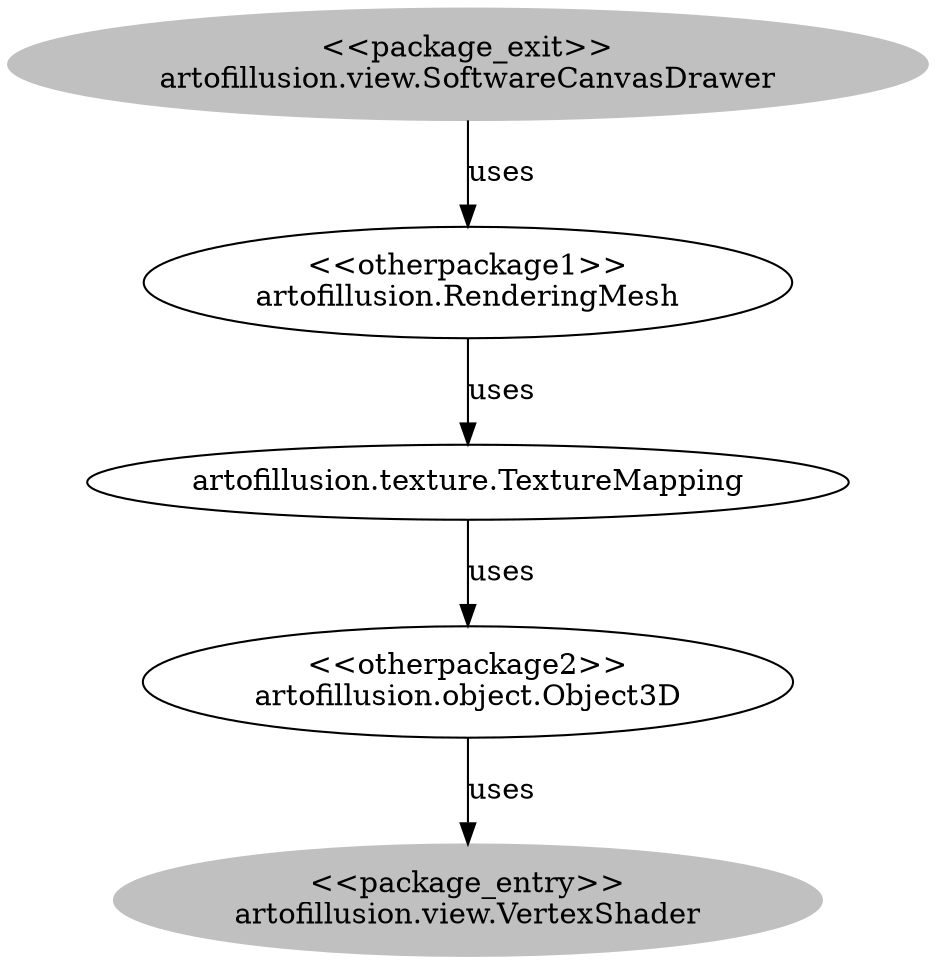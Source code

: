 digraph cd {
	artofillusion_view_SoftwareCanvasDrawer [label="<<package_exit>>
artofillusion.view.SoftwareCanvasDrawer",style=filled,color="grey"];
	artofillusion_view_VertexShader [label="<<package_entry>>
artofillusion.view.VertexShader",style=filled,color="grey"];
	artofillusion_RenderingMesh [label="<<otherpackage1>>
artofillusion.RenderingMesh"];
	artofillusion_object_Object3D [label="<<otherpackage2>>
artofillusion.object.Object3D"];
	artofillusion_texture_TextureMapping [label="artofillusion.texture.TextureMapping"];
	artofillusion_view_SoftwareCanvasDrawer -> artofillusion_RenderingMesh [label=uses];
	artofillusion_object_Object3D -> artofillusion_view_VertexShader [label=uses];
	artofillusion_RenderingMesh -> artofillusion_texture_TextureMapping [label=uses];
	artofillusion_texture_TextureMapping -> artofillusion_object_Object3D [label=uses];
}
